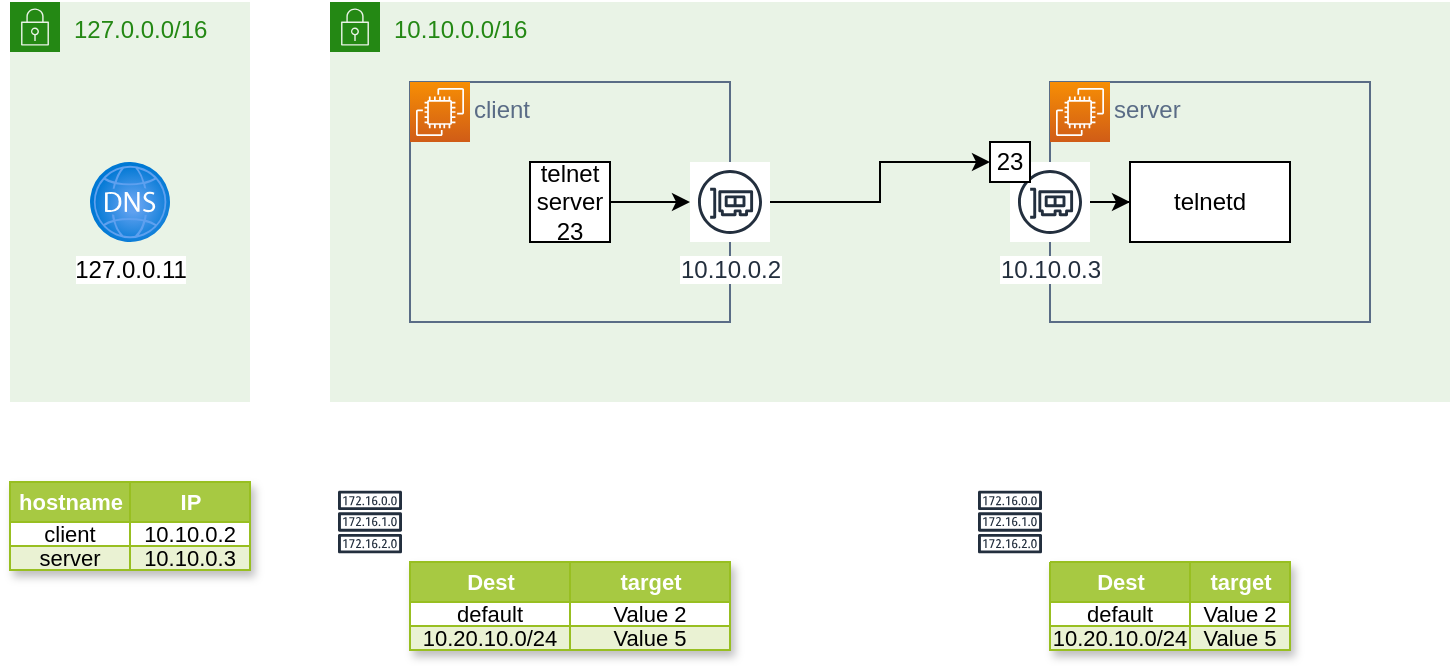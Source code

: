<mxfile version="21.6.1" type="device" pages="3">
  <diagram name="network1" id="2zGhZ9Ywxfhm8EVLocnH">
    <mxGraphModel dx="1393" dy="1409" grid="1" gridSize="10" guides="1" tooltips="1" connect="1" arrows="1" fold="1" page="1" pageScale="1" pageWidth="827" pageHeight="1169" math="0" shadow="0">
      <root>
        <mxCell id="0" />
        <mxCell id="1" parent="0" />
        <mxCell id="B8zo71nitZrql9-a_a1R-3" value="network" parent="0" />
        <mxCell id="YsjQAJcR4oQ3blk0oQxA-187" value="10.10.0.0/16" style="points=[[0,0],[0.25,0],[0.5,0],[0.75,0],[1,0],[1,0.25],[1,0.5],[1,0.75],[1,1],[0.75,1],[0.5,1],[0.25,1],[0,1],[0,0.75],[0,0.5],[0,0.25]];outlineConnect=0;gradientColor=none;html=1;whiteSpace=wrap;fontSize=12;fontStyle=0;container=0;pointerEvents=0;collapsible=0;recursiveResize=0;shape=mxgraph.aws4.group;grIcon=mxgraph.aws4.group_security_group;grStroke=0;strokeColor=#248814;fillColor=#E9F3E6;verticalAlign=top;align=left;spacingLeft=30;fontColor=#248814;dashed=0;connectable=0;allowArrows=0;" vertex="1" parent="B8zo71nitZrql9-a_a1R-3">
          <mxGeometry x="200" y="80" width="560" height="200" as="geometry" />
        </mxCell>
        <mxCell id="YsjQAJcR4oQ3blk0oQxA-222" value="127.0.0.0/16" style="points=[[0,0],[0.25,0],[0.5,0],[0.75,0],[1,0],[1,0.25],[1,0.5],[1,0.75],[1,1],[0.75,1],[0.5,1],[0.25,1],[0,1],[0,0.75],[0,0.5],[0,0.25]];outlineConnect=0;gradientColor=none;html=1;whiteSpace=wrap;fontSize=12;fontStyle=0;container=0;pointerEvents=0;collapsible=0;recursiveResize=0;shape=mxgraph.aws4.group;grIcon=mxgraph.aws4.group_security_group;grStroke=0;strokeColor=#248814;fillColor=#E9F3E6;verticalAlign=top;align=left;spacingLeft=30;fontColor=#248814;dashed=0;connectable=0;allowArrows=0;" vertex="1" parent="B8zo71nitZrql9-a_a1R-3">
          <mxGeometry x="40" y="80" width="120" height="200" as="geometry" />
        </mxCell>
        <mxCell id="B8zo71nitZrql9-a_a1R-4" value="instances" parent="0" />
        <mxCell id="YsjQAJcR4oQ3blk0oQxA-223" value="" style="sketch=0;outlineConnect=0;fontColor=#232F3E;gradientColor=none;strokeColor=#232F3E;fillColor=#ffffff;dashed=0;verticalLabelPosition=bottom;verticalAlign=top;align=center;html=1;fontSize=12;fontStyle=0;aspect=fixed;shape=mxgraph.aws4.resourceIcon;resIcon=mxgraph.aws4.route_table;" vertex="1" parent="B8zo71nitZrql9-a_a1R-4">
          <mxGeometry x="200" y="320" width="40" height="40" as="geometry" />
        </mxCell>
        <mxCell id="YsjQAJcR4oQ3blk0oQxA-224" value="Assets" style="childLayout=tableLayout;recursiveResize=0;strokeColor=#98bf21;fillColor=#A7C942;shadow=1;fontSize=11;" vertex="1" parent="B8zo71nitZrql9-a_a1R-4">
          <mxGeometry x="240" y="360" width="160" height="44" as="geometry" />
        </mxCell>
        <mxCell id="YsjQAJcR4oQ3blk0oQxA-225" style="shape=tableRow;horizontal=0;startSize=0;swimlaneHead=0;swimlaneBody=0;top=0;left=0;bottom=0;right=0;dropTarget=0;collapsible=0;recursiveResize=0;expand=0;fontStyle=0;strokeColor=inherit;fillColor=#ffffff;fontSize=11;" vertex="1" parent="YsjQAJcR4oQ3blk0oQxA-224">
          <mxGeometry width="160" height="20" as="geometry" />
        </mxCell>
        <mxCell id="YsjQAJcR4oQ3blk0oQxA-226" value="Dest" style="connectable=0;recursiveResize=0;strokeColor=inherit;fillColor=#A7C942;align=center;fontStyle=1;fontColor=#FFFFFF;html=1;fontSize=11;" vertex="1" parent="YsjQAJcR4oQ3blk0oQxA-225">
          <mxGeometry width="80" height="20" as="geometry">
            <mxRectangle width="80" height="20" as="alternateBounds" />
          </mxGeometry>
        </mxCell>
        <mxCell id="YsjQAJcR4oQ3blk0oQxA-227" value="target" style="connectable=0;recursiveResize=0;strokeColor=inherit;fillColor=#A7C942;align=center;fontStyle=1;fontColor=#FFFFFF;html=1;fontSize=11;" vertex="1" parent="YsjQAJcR4oQ3blk0oQxA-225">
          <mxGeometry x="80" width="80" height="20" as="geometry">
            <mxRectangle width="80" height="20" as="alternateBounds" />
          </mxGeometry>
        </mxCell>
        <mxCell id="YsjQAJcR4oQ3blk0oQxA-229" value="" style="shape=tableRow;horizontal=0;startSize=0;swimlaneHead=0;swimlaneBody=0;top=0;left=0;bottom=0;right=0;dropTarget=0;collapsible=0;recursiveResize=0;expand=0;fontStyle=0;strokeColor=inherit;fillColor=#ffffff;fontSize=11;" vertex="1" parent="YsjQAJcR4oQ3blk0oQxA-224">
          <mxGeometry y="20" width="160" height="12" as="geometry" />
        </mxCell>
        <mxCell id="YsjQAJcR4oQ3blk0oQxA-230" value="default" style="connectable=0;recursiveResize=0;strokeColor=inherit;fillColor=inherit;align=center;whiteSpace=wrap;html=1;fontSize=11;" vertex="1" parent="YsjQAJcR4oQ3blk0oQxA-229">
          <mxGeometry width="80" height="12" as="geometry">
            <mxRectangle width="80" height="12" as="alternateBounds" />
          </mxGeometry>
        </mxCell>
        <mxCell id="YsjQAJcR4oQ3blk0oQxA-231" value="Value 2" style="connectable=0;recursiveResize=0;strokeColor=inherit;fillColor=inherit;align=center;whiteSpace=wrap;html=1;fontSize=11;" vertex="1" parent="YsjQAJcR4oQ3blk0oQxA-229">
          <mxGeometry x="80" width="80" height="12" as="geometry">
            <mxRectangle width="80" height="12" as="alternateBounds" />
          </mxGeometry>
        </mxCell>
        <mxCell id="YsjQAJcR4oQ3blk0oQxA-233" value="" style="shape=tableRow;horizontal=0;startSize=0;swimlaneHead=0;swimlaneBody=0;top=0;left=0;bottom=0;right=0;dropTarget=0;collapsible=0;recursiveResize=0;expand=0;fontStyle=1;strokeColor=inherit;fillColor=#EAF2D3;fontSize=11;" vertex="1" parent="YsjQAJcR4oQ3blk0oQxA-224">
          <mxGeometry y="32" width="160" height="12" as="geometry" />
        </mxCell>
        <mxCell id="YsjQAJcR4oQ3blk0oQxA-234" value="10.20.10.0/24" style="connectable=0;recursiveResize=0;strokeColor=inherit;fillColor=inherit;whiteSpace=wrap;html=1;fontSize=11;" vertex="1" parent="YsjQAJcR4oQ3blk0oQxA-233">
          <mxGeometry width="80" height="12" as="geometry">
            <mxRectangle width="80" height="12" as="alternateBounds" />
          </mxGeometry>
        </mxCell>
        <mxCell id="YsjQAJcR4oQ3blk0oQxA-235" value="Value 5" style="connectable=0;recursiveResize=0;strokeColor=inherit;fillColor=inherit;whiteSpace=wrap;html=1;fontSize=11;" vertex="1" parent="YsjQAJcR4oQ3blk0oQxA-233">
          <mxGeometry x="80" width="80" height="12" as="geometry">
            <mxRectangle width="80" height="12" as="alternateBounds" />
          </mxGeometry>
        </mxCell>
        <mxCell id="YsjQAJcR4oQ3blk0oQxA-245" value="client" style="points=[[0,0],[0.25,0],[0.5,0],[0.75,0],[1,0],[1,0.25],[1,0.5],[1,0.75],[1,1],[0.75,1],[0.5,1],[0.25,1],[0,1],[0,0.75],[0,0.5],[0,0.25]];outlineConnect=0;gradientColor=none;html=1;whiteSpace=wrap;fontSize=12;fontStyle=0;container=0;pointerEvents=0;collapsible=0;recursiveResize=0;shape=mxgraph.aws4.group;grIcon=mxgraph.aws4.group_on_premise;strokeColor=#5A6C86;fillColor=none;verticalAlign=top;align=left;spacingLeft=30;fontColor=#5A6C86;dashed=0;connectable=0;allowArrows=0;dropTarget=0;" vertex="1" parent="B8zo71nitZrql9-a_a1R-4">
          <mxGeometry x="240" y="120" width="160" height="120" as="geometry" />
        </mxCell>
        <mxCell id="YsjQAJcR4oQ3blk0oQxA-246" value="" style="sketch=0;points=[[0,0,0],[0.25,0,0],[0.5,0,0],[0.75,0,0],[1,0,0],[0,1,0],[0.25,1,0],[0.5,1,0],[0.75,1,0],[1,1,0],[0,0.25,0],[0,0.5,0],[0,0.75,0],[1,0.25,0],[1,0.5,0],[1,0.75,0]];outlineConnect=0;fontColor=#232F3E;gradientColor=#F78E04;gradientDirection=north;fillColor=#D05C17;strokeColor=#ffffff;dashed=0;verticalLabelPosition=bottom;verticalAlign=top;align=center;html=1;fontSize=12;fontStyle=0;aspect=fixed;shape=mxgraph.aws4.resourceIcon;resIcon=mxgraph.aws4.ec2;" vertex="1" parent="YsjQAJcR4oQ3blk0oQxA-245">
          <mxGeometry width="30" height="30" as="geometry" />
        </mxCell>
        <mxCell id="YsjQAJcR4oQ3blk0oQxA-247" value="server" style="points=[[0,0],[0.25,0],[0.5,0],[0.75,0],[1,0],[1,0.25],[1,0.5],[1,0.75],[1,1],[0.75,1],[0.5,1],[0.25,1],[0,1],[0,0.75],[0,0.5],[0,0.25]];outlineConnect=0;gradientColor=none;html=1;whiteSpace=wrap;fontSize=12;fontStyle=0;container=0;pointerEvents=0;collapsible=0;recursiveResize=0;shape=mxgraph.aws4.group;grIcon=mxgraph.aws4.group_on_premise;strokeColor=#5A6C86;fillColor=none;verticalAlign=top;align=left;spacingLeft=30;fontColor=#5A6C86;dashed=0;connectable=0;allowArrows=0;dropTarget=0;" vertex="1" parent="B8zo71nitZrql9-a_a1R-4">
          <mxGeometry x="560" y="120" width="160" height="120" as="geometry" />
        </mxCell>
        <mxCell id="YsjQAJcR4oQ3blk0oQxA-248" value="" style="sketch=0;points=[[0,0,0],[0.25,0,0],[0.5,0,0],[0.75,0,0],[1,0,0],[0,1,0],[0.25,1,0],[0.5,1,0],[0.75,1,0],[1,1,0],[0,0.25,0],[0,0.5,0],[0,0.75,0],[1,0.25,0],[1,0.5,0],[1,0.75,0]];outlineConnect=0;fontColor=#232F3E;gradientColor=#F78E04;gradientDirection=north;fillColor=#D05C17;strokeColor=#ffffff;dashed=0;verticalLabelPosition=bottom;verticalAlign=top;align=center;html=1;fontSize=12;fontStyle=0;aspect=fixed;shape=mxgraph.aws4.resourceIcon;resIcon=mxgraph.aws4.ec2;" vertex="1" parent="YsjQAJcR4oQ3blk0oQxA-247">
          <mxGeometry width="30" height="30" as="geometry" />
        </mxCell>
        <mxCell id="YsjQAJcR4oQ3blk0oQxA-249" style="edgeStyle=orthogonalEdgeStyle;rounded=0;orthogonalLoop=1;jettySize=auto;html=1;entryX=0;entryY=0.5;entryDx=0;entryDy=0;" edge="1" parent="B8zo71nitZrql9-a_a1R-4" source="YsjQAJcR4oQ3blk0oQxA-255" target="YsjQAJcR4oQ3blk0oQxA-250">
          <mxGeometry relative="1" as="geometry">
            <mxPoint x="530" y="40" as="sourcePoint" />
          </mxGeometry>
        </mxCell>
        <mxCell id="YsjQAJcR4oQ3blk0oQxA-250" value="telnetd" style="rounded=0;whiteSpace=wrap;html=1;" vertex="1" parent="B8zo71nitZrql9-a_a1R-4">
          <mxGeometry x="600" y="160" width="80" height="40" as="geometry" />
        </mxCell>
        <mxCell id="YsjQAJcR4oQ3blk0oQxA-251" style="edgeStyle=orthogonalEdgeStyle;rounded=0;html=1;entryX=0;entryY=0.5;entryDx=0;entryDy=0;" edge="1" parent="B8zo71nitZrql9-a_a1R-4" source="YsjQAJcR4oQ3blk0oQxA-252" target="YsjQAJcR4oQ3blk0oQxA-256">
          <mxGeometry relative="1" as="geometry" />
        </mxCell>
        <mxCell id="YsjQAJcR4oQ3blk0oQxA-252" value="10.10.0.2" style="sketch=0;outlineConnect=0;fontColor=#232F3E;gradientColor=none;strokeColor=#232F3E;fillColor=#ffffff;dashed=0;verticalLabelPosition=bottom;verticalAlign=top;align=center;html=1;fontSize=12;fontStyle=0;aspect=fixed;shape=mxgraph.aws4.resourceIcon;resIcon=mxgraph.aws4.elastic_network_interface;labelBackgroundColor=default;" vertex="1" parent="B8zo71nitZrql9-a_a1R-4">
          <mxGeometry x="380" y="160" width="40" height="40" as="geometry" />
        </mxCell>
        <mxCell id="YsjQAJcR4oQ3blk0oQxA-253" style="edgeStyle=orthogonalEdgeStyle;rounded=0;html=1;exitX=1;exitY=0.5;exitDx=0;exitDy=0;" edge="1" parent="B8zo71nitZrql9-a_a1R-4" source="YsjQAJcR4oQ3blk0oQxA-254" target="YsjQAJcR4oQ3blk0oQxA-252">
          <mxGeometry relative="1" as="geometry" />
        </mxCell>
        <mxCell id="YsjQAJcR4oQ3blk0oQxA-254" value="telnet&lt;br&gt;server&lt;br&gt;23" style="rounded=0;whiteSpace=wrap;html=1;" vertex="1" parent="B8zo71nitZrql9-a_a1R-4">
          <mxGeometry x="300" y="160" width="40" height="40" as="geometry" />
        </mxCell>
        <mxCell id="YsjQAJcR4oQ3blk0oQxA-255" value="10.10.0.3" style="sketch=0;outlineConnect=0;fontColor=#232F3E;gradientColor=none;strokeColor=#232F3E;fillColor=#ffffff;dashed=0;verticalLabelPosition=bottom;verticalAlign=top;align=center;html=1;fontSize=12;fontStyle=0;aspect=fixed;shape=mxgraph.aws4.resourceIcon;resIcon=mxgraph.aws4.elastic_network_interface;labelBackgroundColor=default;" vertex="1" parent="B8zo71nitZrql9-a_a1R-4">
          <mxGeometry x="540" y="160" width="40" height="40" as="geometry" />
        </mxCell>
        <mxCell id="YsjQAJcR4oQ3blk0oQxA-256" value="23" style="rounded=0;whiteSpace=wrap;html=1;" vertex="1" parent="B8zo71nitZrql9-a_a1R-4">
          <mxGeometry x="530" y="150" width="20" height="20" as="geometry" />
        </mxCell>
        <mxCell id="YsjQAJcR4oQ3blk0oQxA-257" value="Assets" style="childLayout=tableLayout;recursiveResize=0;strokeColor=#98bf21;fillColor=#A7C942;shadow=1;fontSize=11;" vertex="1" parent="B8zo71nitZrql9-a_a1R-4">
          <mxGeometry x="560" y="360" width="120" height="44" as="geometry" />
        </mxCell>
        <mxCell id="YsjQAJcR4oQ3blk0oQxA-258" style="shape=tableRow;horizontal=0;startSize=0;swimlaneHead=0;swimlaneBody=0;top=0;left=0;bottom=0;right=0;dropTarget=0;collapsible=0;recursiveResize=0;expand=0;fontStyle=0;strokeColor=inherit;fillColor=#ffffff;fontSize=11;" vertex="1" parent="YsjQAJcR4oQ3blk0oQxA-257">
          <mxGeometry width="120" height="20" as="geometry" />
        </mxCell>
        <mxCell id="YsjQAJcR4oQ3blk0oQxA-259" value="Dest" style="connectable=0;recursiveResize=0;strokeColor=inherit;fillColor=#A7C942;align=center;fontStyle=1;fontColor=#FFFFFF;html=1;fontSize=11;" vertex="1" parent="YsjQAJcR4oQ3blk0oQxA-258">
          <mxGeometry width="70" height="20" as="geometry">
            <mxRectangle width="70" height="20" as="alternateBounds" />
          </mxGeometry>
        </mxCell>
        <mxCell id="YsjQAJcR4oQ3blk0oQxA-260" value="target" style="connectable=0;recursiveResize=0;strokeColor=inherit;fillColor=#A7C942;align=center;fontStyle=1;fontColor=#FFFFFF;html=1;fontSize=11;" vertex="1" parent="YsjQAJcR4oQ3blk0oQxA-258">
          <mxGeometry x="70" width="50" height="20" as="geometry">
            <mxRectangle width="50" height="20" as="alternateBounds" />
          </mxGeometry>
        </mxCell>
        <mxCell id="YsjQAJcR4oQ3blk0oQxA-262" value="" style="shape=tableRow;horizontal=0;startSize=0;swimlaneHead=0;swimlaneBody=0;top=0;left=0;bottom=0;right=0;dropTarget=0;collapsible=0;recursiveResize=0;expand=0;fontStyle=0;strokeColor=inherit;fillColor=#ffffff;fontSize=11;" vertex="1" parent="YsjQAJcR4oQ3blk0oQxA-257">
          <mxGeometry y="20" width="120" height="12" as="geometry" />
        </mxCell>
        <mxCell id="YsjQAJcR4oQ3blk0oQxA-263" value="default" style="connectable=0;recursiveResize=0;strokeColor=inherit;fillColor=inherit;align=center;whiteSpace=wrap;html=1;fontSize=11;" vertex="1" parent="YsjQAJcR4oQ3blk0oQxA-262">
          <mxGeometry width="70" height="12" as="geometry">
            <mxRectangle width="70" height="12" as="alternateBounds" />
          </mxGeometry>
        </mxCell>
        <mxCell id="YsjQAJcR4oQ3blk0oQxA-264" value="Value 2" style="connectable=0;recursiveResize=0;strokeColor=inherit;fillColor=inherit;align=center;whiteSpace=wrap;html=1;fontSize=11;" vertex="1" parent="YsjQAJcR4oQ3blk0oQxA-262">
          <mxGeometry x="70" width="50" height="12" as="geometry">
            <mxRectangle width="50" height="12" as="alternateBounds" />
          </mxGeometry>
        </mxCell>
        <mxCell id="YsjQAJcR4oQ3blk0oQxA-266" value="" style="shape=tableRow;horizontal=0;startSize=0;swimlaneHead=0;swimlaneBody=0;top=0;left=0;bottom=0;right=0;dropTarget=0;collapsible=0;recursiveResize=0;expand=0;fontStyle=1;strokeColor=inherit;fillColor=#EAF2D3;fontSize=11;" vertex="1" parent="YsjQAJcR4oQ3blk0oQxA-257">
          <mxGeometry y="32" width="120" height="12" as="geometry" />
        </mxCell>
        <mxCell id="YsjQAJcR4oQ3blk0oQxA-267" value="10.20.10.0/24" style="connectable=0;recursiveResize=0;strokeColor=inherit;fillColor=inherit;whiteSpace=wrap;html=1;fontSize=11;" vertex="1" parent="YsjQAJcR4oQ3blk0oQxA-266">
          <mxGeometry width="70" height="12" as="geometry">
            <mxRectangle width="70" height="12" as="alternateBounds" />
          </mxGeometry>
        </mxCell>
        <mxCell id="YsjQAJcR4oQ3blk0oQxA-268" value="Value 5" style="connectable=0;recursiveResize=0;strokeColor=inherit;fillColor=inherit;whiteSpace=wrap;html=1;fontSize=11;" vertex="1" parent="YsjQAJcR4oQ3blk0oQxA-266">
          <mxGeometry x="70" width="50" height="12" as="geometry">
            <mxRectangle width="50" height="12" as="alternateBounds" />
          </mxGeometry>
        </mxCell>
        <mxCell id="YsjQAJcR4oQ3blk0oQxA-278" value="" style="sketch=0;outlineConnect=0;fontColor=#232F3E;gradientColor=none;strokeColor=#232F3E;fillColor=#ffffff;dashed=0;verticalLabelPosition=bottom;verticalAlign=top;align=center;html=1;fontSize=12;fontStyle=0;aspect=fixed;shape=mxgraph.aws4.resourceIcon;resIcon=mxgraph.aws4.route_table;" vertex="1" parent="B8zo71nitZrql9-a_a1R-4">
          <mxGeometry x="520" y="320" width="40" height="40" as="geometry" />
        </mxCell>
        <mxCell id="YsjQAJcR4oQ3blk0oQxA-280" value="127.0.0.11" style="image;aspect=fixed;html=1;points=[];align=center;fontSize=12;image=img/lib/azure2/networking/DNS_Zones.svg;" vertex="1" parent="B8zo71nitZrql9-a_a1R-4">
          <mxGeometry x="80" y="160" width="40" height="40" as="geometry" />
        </mxCell>
        <mxCell id="YsjQAJcR4oQ3blk0oQxA-281" value="Assets" style="childLayout=tableLayout;recursiveResize=0;strokeColor=#98bf21;fillColor=#A7C942;shadow=1;fontSize=11;" vertex="1" parent="B8zo71nitZrql9-a_a1R-4">
          <mxGeometry x="40" y="320" width="120" height="44" as="geometry" />
        </mxCell>
        <mxCell id="YsjQAJcR4oQ3blk0oQxA-282" style="shape=tableRow;horizontal=0;startSize=0;swimlaneHead=0;swimlaneBody=0;top=0;left=0;bottom=0;right=0;dropTarget=0;collapsible=0;recursiveResize=0;expand=0;fontStyle=0;strokeColor=inherit;fillColor=#ffffff;fontSize=11;" vertex="1" parent="YsjQAJcR4oQ3blk0oQxA-281">
          <mxGeometry width="120" height="20" as="geometry" />
        </mxCell>
        <mxCell id="YsjQAJcR4oQ3blk0oQxA-283" value="hostname" style="connectable=0;recursiveResize=0;strokeColor=inherit;fillColor=#A7C942;align=center;fontStyle=1;fontColor=#FFFFFF;html=1;fontSize=11;" vertex="1" parent="YsjQAJcR4oQ3blk0oQxA-282">
          <mxGeometry width="60" height="20" as="geometry">
            <mxRectangle width="60" height="20" as="alternateBounds" />
          </mxGeometry>
        </mxCell>
        <mxCell id="YsjQAJcR4oQ3blk0oQxA-284" value="IP" style="connectable=0;recursiveResize=0;strokeColor=inherit;fillColor=#A7C942;align=center;fontStyle=1;fontColor=#FFFFFF;html=1;fontSize=11;" vertex="1" parent="YsjQAJcR4oQ3blk0oQxA-282">
          <mxGeometry x="60" width="60" height="20" as="geometry">
            <mxRectangle width="60" height="20" as="alternateBounds" />
          </mxGeometry>
        </mxCell>
        <mxCell id="YsjQAJcR4oQ3blk0oQxA-286" value="" style="shape=tableRow;horizontal=0;startSize=0;swimlaneHead=0;swimlaneBody=0;top=0;left=0;bottom=0;right=0;dropTarget=0;collapsible=0;recursiveResize=0;expand=0;fontStyle=0;strokeColor=inherit;fillColor=#ffffff;fontSize=11;" vertex="1" parent="YsjQAJcR4oQ3blk0oQxA-281">
          <mxGeometry y="20" width="120" height="12" as="geometry" />
        </mxCell>
        <mxCell id="YsjQAJcR4oQ3blk0oQxA-287" value="client" style="connectable=0;recursiveResize=0;strokeColor=inherit;fillColor=inherit;align=center;whiteSpace=wrap;html=1;fontSize=11;" vertex="1" parent="YsjQAJcR4oQ3blk0oQxA-286">
          <mxGeometry width="60" height="12" as="geometry">
            <mxRectangle width="60" height="12" as="alternateBounds" />
          </mxGeometry>
        </mxCell>
        <mxCell id="YsjQAJcR4oQ3blk0oQxA-288" value="10.10.0.2" style="connectable=0;recursiveResize=0;strokeColor=inherit;fillColor=inherit;align=center;whiteSpace=wrap;html=1;fontSize=11;" vertex="1" parent="YsjQAJcR4oQ3blk0oQxA-286">
          <mxGeometry x="60" width="60" height="12" as="geometry">
            <mxRectangle width="60" height="12" as="alternateBounds" />
          </mxGeometry>
        </mxCell>
        <mxCell id="YsjQAJcR4oQ3blk0oQxA-290" value="" style="shape=tableRow;horizontal=0;startSize=0;swimlaneHead=0;swimlaneBody=0;top=0;left=0;bottom=0;right=0;dropTarget=0;collapsible=0;recursiveResize=0;expand=0;fontStyle=1;strokeColor=inherit;fillColor=#EAF2D3;fontSize=11;" vertex="1" parent="YsjQAJcR4oQ3blk0oQxA-281">
          <mxGeometry y="32" width="120" height="12" as="geometry" />
        </mxCell>
        <mxCell id="YsjQAJcR4oQ3blk0oQxA-291" value="server" style="connectable=0;recursiveResize=0;strokeColor=inherit;fillColor=inherit;whiteSpace=wrap;html=1;fontSize=11;" vertex="1" parent="YsjQAJcR4oQ3blk0oQxA-290">
          <mxGeometry width="60" height="12" as="geometry">
            <mxRectangle width="60" height="12" as="alternateBounds" />
          </mxGeometry>
        </mxCell>
        <mxCell id="YsjQAJcR4oQ3blk0oQxA-292" value="10.10.0.3" style="connectable=0;recursiveResize=0;strokeColor=inherit;fillColor=inherit;whiteSpace=wrap;html=1;fontSize=11;" vertex="1" parent="YsjQAJcR4oQ3blk0oQxA-290">
          <mxGeometry x="60" width="60" height="12" as="geometry">
            <mxRectangle width="60" height="12" as="alternateBounds" />
          </mxGeometry>
        </mxCell>
      </root>
    </mxGraphModel>
  </diagram>
  <diagram id="vu0M7vedNqUnc2y74Qfj" name="network2">
    <mxGraphModel dx="1672" dy="1691" grid="1" gridSize="10" guides="1" tooltips="1" connect="1" arrows="1" fold="1" page="1" pageScale="1" pageWidth="827" pageHeight="1169" math="0" shadow="0">
      <root>
        <mxCell id="0" />
        <mxCell id="1" parent="0" />
        <mxCell id="2iDdlCvTmm2d55PLckYm-1" value="10.20.20.0/24" style="points=[[0,0],[0.25,0],[0.5,0],[0.75,0],[1,0],[1,0.25],[1,0.5],[1,0.75],[1,1],[0.75,1],[0.5,1],[0.25,1],[0,1],[0,0.75],[0,0.5],[0,0.25]];outlineConnect=0;gradientColor=none;html=1;whiteSpace=wrap;fontSize=12;fontStyle=0;container=0;pointerEvents=0;collapsible=0;recursiveResize=0;shape=mxgraph.aws4.group;grIcon=mxgraph.aws4.group_security_group;grStroke=0;strokeColor=#248814;fillColor=#E9F3E6;verticalAlign=top;align=left;spacingLeft=30;fontColor=#248814;dashed=0;connectable=0;allowArrows=0;" vertex="1" parent="1">
          <mxGeometry x="520" y="80" width="240" height="200" as="geometry" />
        </mxCell>
        <mxCell id="szbCuVLmdt5WdHppKYT6-1" value="10.20.10.0/24" style="points=[[0,0],[0.25,0],[0.5,0],[0.75,0],[1,0],[1,0.25],[1,0.5],[1,0.75],[1,1],[0.75,1],[0.5,1],[0.25,1],[0,1],[0,0.75],[0,0.5],[0,0.25]];outlineConnect=0;gradientColor=none;html=1;whiteSpace=wrap;fontSize=12;fontStyle=0;container=0;pointerEvents=0;collapsible=0;recursiveResize=0;shape=mxgraph.aws4.group;grIcon=mxgraph.aws4.group_security_group;grStroke=0;strokeColor=#248814;fillColor=#E9F3E6;verticalAlign=top;align=left;spacingLeft=30;fontColor=#248814;dashed=0;connectable=0;allowArrows=0;" vertex="1" parent="1">
          <mxGeometry x="200" y="80" width="240" height="200" as="geometry" />
        </mxCell>
        <mxCell id="szbCuVLmdt5WdHppKYT6-2" value="10.20.10.0/24" style="points=[[0,0],[0.25,0],[0.5,0],[0.75,0],[1,0],[1,0.25],[1,0.5],[1,0.75],[1,1],[0.75,1],[0.5,1],[0.25,1],[0,1],[0,0.75],[0,0.5],[0,0.25]];outlineConnect=0;gradientColor=none;html=1;whiteSpace=wrap;fontSize=12;fontStyle=0;container=0;pointerEvents=0;collapsible=0;recursiveResize=0;shape=mxgraph.aws4.group;grIcon=mxgraph.aws4.group_security_group;grStroke=0;strokeColor=#248814;fillColor=#E9F3E6;verticalAlign=top;align=left;spacingLeft=30;fontColor=#248814;dashed=0;connectable=0;allowArrows=0;" vertex="1" parent="1">
          <mxGeometry x="200" y="80" width="240" height="200" as="geometry" />
        </mxCell>
        <mxCell id="szbCuVLmdt5WdHppKYT6-5" value="client" style="points=[[0,0],[0.25,0],[0.5,0],[0.75,0],[1,0],[1,0.25],[1,0.5],[1,0.75],[1,1],[0.75,1],[0.5,1],[0.25,1],[0,1],[0,0.75],[0,0.5],[0,0.25]];outlineConnect=0;gradientColor=none;html=1;whiteSpace=wrap;fontSize=12;fontStyle=0;container=0;pointerEvents=0;collapsible=0;recursiveResize=0;shape=mxgraph.aws4.group;grIcon=mxgraph.aws4.group_on_premise;strokeColor=#5A6C86;fillColor=none;verticalAlign=top;align=left;spacingLeft=30;fontColor=#5A6C86;dashed=0;connectable=0;allowArrows=0;dropTarget=0;" vertex="1" parent="1">
          <mxGeometry x="242.5" y="120" width="157.5" height="120" as="geometry" />
        </mxCell>
        <mxCell id="szbCuVLmdt5WdHppKYT6-6" value="" style="sketch=0;points=[[0,0,0],[0.25,0,0],[0.5,0,0],[0.75,0,0],[1,0,0],[0,1,0],[0.25,1,0],[0.5,1,0],[0.75,1,0],[1,1,0],[0,0.25,0],[0,0.5,0],[0,0.75,0],[1,0.25,0],[1,0.5,0],[1,0.75,0]];outlineConnect=0;fontColor=#232F3E;gradientColor=#F78E04;gradientDirection=north;fillColor=#D05C17;strokeColor=#ffffff;dashed=0;verticalLabelPosition=bottom;verticalAlign=top;align=center;html=1;fontSize=12;fontStyle=0;aspect=fixed;shape=mxgraph.aws4.resourceIcon;resIcon=mxgraph.aws4.ec2;" vertex="1" parent="szbCuVLmdt5WdHppKYT6-5">
          <mxGeometry width="30" height="30" as="geometry" />
        </mxCell>
        <mxCell id="szbCuVLmdt5WdHppKYT6-7" style="edgeStyle=orthogonalEdgeStyle;rounded=0;orthogonalLoop=1;jettySize=auto;html=1;entryX=0;entryY=0.5;entryDx=0;entryDy=0;dashed=1;dashPattern=1 4;" edge="1" parent="1" source="szbCuVLmdt5WdHppKYT6-25" target="szbCuVLmdt5WdHppKYT6-27">
          <mxGeometry relative="1" as="geometry">
            <mxPoint x="432.5" y="180" as="sourcePoint" />
            <mxPoint x="490" y="180" as="targetPoint" />
          </mxGeometry>
        </mxCell>
        <mxCell id="szbCuVLmdt5WdHppKYT6-8" value="server" style="points=[[0,0],[0.25,0],[0.5,0],[0.75,0],[1,0],[1,0.25],[1,0.5],[1,0.75],[1,1],[0.75,1],[0.5,1],[0.25,1],[0,1],[0,0.75],[0,0.5],[0,0.25]];outlineConnect=0;gradientColor=none;html=1;whiteSpace=wrap;fontSize=12;fontStyle=0;container=0;pointerEvents=0;collapsible=0;recursiveResize=0;shape=mxgraph.aws4.group;grIcon=mxgraph.aws4.group_on_premise;strokeColor=#5A6C86;fillColor=none;verticalAlign=top;align=left;spacingLeft=30;fontColor=#5A6C86;dashed=0;connectable=0;allowArrows=0;dropTarget=0;" vertex="1" parent="1">
          <mxGeometry x="560" y="120" width="160" height="120" as="geometry" />
        </mxCell>
        <mxCell id="szbCuVLmdt5WdHppKYT6-9" value="" style="sketch=0;points=[[0,0,0],[0.25,0,0],[0.5,0,0],[0.75,0,0],[1,0,0],[0,1,0],[0.25,1,0],[0.5,1,0],[0.75,1,0],[1,1,0],[0,0.25,0],[0,0.5,0],[0,0.75,0],[1,0.25,0],[1,0.5,0],[1,0.75,0]];outlineConnect=0;fontColor=#232F3E;gradientColor=#F78E04;gradientDirection=north;fillColor=#D05C17;strokeColor=#ffffff;dashed=0;verticalLabelPosition=bottom;verticalAlign=top;align=center;html=1;fontSize=12;fontStyle=0;aspect=fixed;shape=mxgraph.aws4.resourceIcon;resIcon=mxgraph.aws4.ec2;" vertex="1" parent="szbCuVLmdt5WdHppKYT6-8">
          <mxGeometry width="30" height="30" as="geometry" />
        </mxCell>
        <mxCell id="szbCuVLmdt5WdHppKYT6-10" style="edgeStyle=orthogonalEdgeStyle;rounded=0;orthogonalLoop=1;jettySize=auto;html=1;exitX=1;exitY=0.5;exitDx=0;exitDy=0;" edge="1" parent="1" source="szbCuVLmdt5WdHppKYT6-11" target="szbCuVLmdt5WdHppKYT6-25">
          <mxGeometry relative="1" as="geometry">
            <mxPoint x="362.5" y="180" as="targetPoint" />
          </mxGeometry>
        </mxCell>
        <mxCell id="szbCuVLmdt5WdHppKYT6-11" value="telnet&lt;br&gt;server&lt;br&gt;23" style="rounded=0;whiteSpace=wrap;html=1;" vertex="1" parent="1">
          <mxGeometry x="280" y="160" width="80" height="40" as="geometry" />
        </mxCell>
        <mxCell id="szbCuVLmdt5WdHppKYT6-12" value="telnetd" style="rounded=0;whiteSpace=wrap;html=1;" vertex="1" parent="1">
          <mxGeometry x="600" y="160" width="80" height="40" as="geometry" />
        </mxCell>
        <mxCell id="szbCuVLmdt5WdHppKYT6-13" style="edgeStyle=orthogonalEdgeStyle;rounded=0;orthogonalLoop=1;jettySize=auto;html=1;entryX=0;entryY=0.5;entryDx=0;entryDy=0;" edge="1" parent="1" source="szbCuVLmdt5WdHppKYT6-26" target="szbCuVLmdt5WdHppKYT6-12">
          <mxGeometry relative="1" as="geometry" />
        </mxCell>
        <mxCell id="szbCuVLmdt5WdHppKYT6-25" value="&lt;span style=&quot;color: rgb(0, 0, 0);&quot;&gt;10.20.10.2&lt;/span&gt;" style="sketch=0;outlineConnect=0;fontColor=#232F3E;gradientColor=none;strokeColor=#232F3E;fillColor=#ffffff;dashed=0;verticalLabelPosition=bottom;verticalAlign=top;align=center;html=1;fontSize=12;fontStyle=0;aspect=fixed;shape=mxgraph.aws4.resourceIcon;resIcon=mxgraph.aws4.elastic_network_interface;labelBackgroundColor=default;" vertex="1" parent="1">
          <mxGeometry x="380" y="160" width="40" height="40" as="geometry" />
        </mxCell>
        <mxCell id="szbCuVLmdt5WdHppKYT6-26" value="&lt;span style=&quot;color: rgb(90, 108, 134); text-align: left;&quot;&gt;10.20.20.2&lt;/span&gt;" style="sketch=0;outlineConnect=0;fontColor=#232F3E;gradientColor=none;strokeColor=#232F3E;fillColor=#ffffff;dashed=0;verticalLabelPosition=bottom;verticalAlign=top;align=center;html=1;fontSize=12;fontStyle=0;aspect=fixed;shape=mxgraph.aws4.resourceIcon;resIcon=mxgraph.aws4.elastic_network_interface;labelBackgroundColor=default;" vertex="1" parent="1">
          <mxGeometry x="540" y="160" width="40" height="40" as="geometry" />
        </mxCell>
        <mxCell id="szbCuVLmdt5WdHppKYT6-27" value="23" style="rounded=0;whiteSpace=wrap;html=1;" vertex="1" parent="1">
          <mxGeometry x="530" y="150" width="20" height="20" as="geometry" />
        </mxCell>
        <mxCell id="UheIf2Iw2xufogRIefb8-1" value="127.0.0.0/16" style="points=[[0,0],[0.25,0],[0.5,0],[0.75,0],[1,0],[1,0.25],[1,0.5],[1,0.75],[1,1],[0.75,1],[0.5,1],[0.25,1],[0,1],[0,0.75],[0,0.5],[0,0.25]];outlineConnect=0;gradientColor=none;html=1;whiteSpace=wrap;fontSize=12;fontStyle=0;container=0;pointerEvents=0;collapsible=0;recursiveResize=0;shape=mxgraph.aws4.group;grIcon=mxgraph.aws4.group_security_group;grStroke=0;strokeColor=#248814;fillColor=#E9F3E6;verticalAlign=top;align=left;spacingLeft=30;fontColor=#248814;dashed=0;connectable=0;allowArrows=0;" vertex="1" parent="1">
          <mxGeometry x="40" y="80" width="120" height="200" as="geometry" />
        </mxCell>
        <mxCell id="UheIf2Iw2xufogRIefb8-2" value="127.0.0.11" style="image;aspect=fixed;html=1;points=[];align=center;fontSize=12;image=img/lib/azure2/networking/DNS_Zones.svg;" vertex="1" parent="1">
          <mxGeometry x="80" y="160" width="40" height="40" as="geometry" />
        </mxCell>
        <mxCell id="UheIf2Iw2xufogRIefb8-3" value="Assets" style="childLayout=tableLayout;recursiveResize=0;strokeColor=#98bf21;fillColor=#A7C942;shadow=1;fontSize=11;" vertex="1" parent="1">
          <mxGeometry x="40" y="320" width="120" height="44" as="geometry" />
        </mxCell>
        <mxCell id="UheIf2Iw2xufogRIefb8-4" style="shape=tableRow;horizontal=0;startSize=0;swimlaneHead=0;swimlaneBody=0;top=0;left=0;bottom=0;right=0;dropTarget=0;collapsible=0;recursiveResize=0;expand=0;fontStyle=0;strokeColor=inherit;fillColor=#ffffff;fontSize=11;" vertex="1" parent="UheIf2Iw2xufogRIefb8-3">
          <mxGeometry width="120" height="20" as="geometry" />
        </mxCell>
        <mxCell id="UheIf2Iw2xufogRIefb8-5" value="hostname" style="connectable=0;recursiveResize=0;strokeColor=inherit;fillColor=#A7C942;align=center;fontStyle=1;fontColor=#FFFFFF;html=1;fontSize=11;" vertex="1" parent="UheIf2Iw2xufogRIefb8-4">
          <mxGeometry width="60" height="20" as="geometry">
            <mxRectangle width="60" height="20" as="alternateBounds" />
          </mxGeometry>
        </mxCell>
        <mxCell id="UheIf2Iw2xufogRIefb8-6" value="IP" style="connectable=0;recursiveResize=0;strokeColor=inherit;fillColor=#A7C942;align=center;fontStyle=1;fontColor=#FFFFFF;html=1;fontSize=11;" vertex="1" parent="UheIf2Iw2xufogRIefb8-4">
          <mxGeometry x="60" width="60" height="20" as="geometry">
            <mxRectangle width="60" height="20" as="alternateBounds" />
          </mxGeometry>
        </mxCell>
        <mxCell id="UheIf2Iw2xufogRIefb8-7" value="" style="shape=tableRow;horizontal=0;startSize=0;swimlaneHead=0;swimlaneBody=0;top=0;left=0;bottom=0;right=0;dropTarget=0;collapsible=0;recursiveResize=0;expand=0;fontStyle=0;strokeColor=inherit;fillColor=#ffffff;fontSize=11;" vertex="1" parent="UheIf2Iw2xufogRIefb8-3">
          <mxGeometry y="20" width="120" height="12" as="geometry" />
        </mxCell>
        <mxCell id="UheIf2Iw2xufogRIefb8-8" value="client" style="connectable=0;recursiveResize=0;strokeColor=inherit;fillColor=inherit;align=center;whiteSpace=wrap;html=1;fontSize=11;" vertex="1" parent="UheIf2Iw2xufogRIefb8-7">
          <mxGeometry width="60" height="12" as="geometry">
            <mxRectangle width="60" height="12" as="alternateBounds" />
          </mxGeometry>
        </mxCell>
        <mxCell id="UheIf2Iw2xufogRIefb8-9" value="10.10.0.2" style="connectable=0;recursiveResize=0;strokeColor=inherit;fillColor=inherit;align=center;whiteSpace=wrap;html=1;fontSize=11;" vertex="1" parent="UheIf2Iw2xufogRIefb8-7">
          <mxGeometry x="60" width="60" height="12" as="geometry">
            <mxRectangle width="60" height="12" as="alternateBounds" />
          </mxGeometry>
        </mxCell>
        <mxCell id="UheIf2Iw2xufogRIefb8-10" value="" style="shape=tableRow;horizontal=0;startSize=0;swimlaneHead=0;swimlaneBody=0;top=0;left=0;bottom=0;right=0;dropTarget=0;collapsible=0;recursiveResize=0;expand=0;fontStyle=1;strokeColor=inherit;fillColor=#EAF2D3;fontSize=11;" vertex="1" parent="UheIf2Iw2xufogRIefb8-3">
          <mxGeometry y="32" width="120" height="12" as="geometry" />
        </mxCell>
        <mxCell id="UheIf2Iw2xufogRIefb8-11" value="server" style="connectable=0;recursiveResize=0;strokeColor=inherit;fillColor=inherit;whiteSpace=wrap;html=1;fontSize=11;" vertex="1" parent="UheIf2Iw2xufogRIefb8-10">
          <mxGeometry width="60" height="12" as="geometry">
            <mxRectangle width="60" height="12" as="alternateBounds" />
          </mxGeometry>
        </mxCell>
        <mxCell id="UheIf2Iw2xufogRIefb8-12" value="10.10.0.3" style="connectable=0;recursiveResize=0;strokeColor=inherit;fillColor=inherit;whiteSpace=wrap;html=1;fontSize=11;" vertex="1" parent="UheIf2Iw2xufogRIefb8-10">
          <mxGeometry x="60" width="60" height="12" as="geometry">
            <mxRectangle width="60" height="12" as="alternateBounds" />
          </mxGeometry>
        </mxCell>
      </root>
    </mxGraphModel>
  </diagram>
  <diagram id="pQ6zQfQk5bWvA0aJzqS0" name="network3">
    <mxGraphModel dx="1672" dy="1691" grid="1" gridSize="10" guides="1" tooltips="1" connect="1" arrows="1" fold="1" page="1" pageScale="1" pageWidth="827" pageHeight="1169" math="0" shadow="0">
      <root>
        <mxCell id="0" />
        <mxCell id="1" parent="0" />
        <mxCell id="7TowzTKjjXXmF9vrac0l-1" value="10.20.10.0/24" style="points=[[0,0],[0.25,0],[0.5,0],[0.75,0],[1,0],[1,0.25],[1,0.5],[1,0.75],[1,1],[0.75,1],[0.5,1],[0.25,1],[0,1],[0,0.75],[0,0.5],[0,0.25]];outlineConnect=0;gradientColor=none;html=1;whiteSpace=wrap;fontSize=12;fontStyle=0;container=0;pointerEvents=0;collapsible=0;recursiveResize=0;shape=mxgraph.aws4.group;grIcon=mxgraph.aws4.group_security_group;grStroke=0;strokeColor=#248814;fillColor=#E9F3E6;verticalAlign=top;align=left;spacingLeft=30;fontColor=#248814;dashed=0;connectable=0;allowArrows=0;" vertex="1" parent="1">
          <mxGeometry x="200" y="80" width="120" height="200" as="geometry" />
        </mxCell>
        <mxCell id="7TowzTKjjXXmF9vrac0l-2" value="10.20.20.0/24" style="points=[[0,0],[0.25,0],[0.5,0],[0.75,0],[1,0],[1,0.25],[1,0.5],[1,0.75],[1,1],[0.75,1],[0.5,1],[0.25,1],[0,1],[0,0.75],[0,0.5],[0,0.25]];outlineConnect=0;gradientColor=none;html=1;whiteSpace=wrap;fontSize=12;fontStyle=0;container=0;pointerEvents=0;collapsible=0;recursiveResize=0;shape=mxgraph.aws4.group;grIcon=mxgraph.aws4.group_security_group;grStroke=0;strokeColor=#248814;fillColor=#E9F3E6;verticalAlign=top;align=left;spacingLeft=30;fontColor=#248814;dashed=0;connectable=0;allowArrows=0;" vertex="1" parent="1">
          <mxGeometry x="400" y="80" width="360" height="200" as="geometry" />
        </mxCell>
        <mxCell id="7TowzTKjjXXmF9vrac0l-3" value="client" style="points=[[0,0],[0.25,0],[0.5,0],[0.75,0],[1,0],[1,0.25],[1,0.5],[1,0.75],[1,1],[0.75,1],[0.5,1],[0.25,1],[0,1],[0,0.75],[0,0.5],[0,0.25]];outlineConnect=0;gradientColor=none;html=1;whiteSpace=wrap;fontSize=12;fontStyle=0;container=0;pointerEvents=0;collapsible=0;recursiveResize=0;shape=mxgraph.aws4.group;grIcon=mxgraph.aws4.group_on_premise;strokeColor=#5A6C86;fillColor=none;verticalAlign=top;align=left;spacingLeft=30;fontColor=#5A6C86;dashed=0;connectable=0;allowArrows=0;dropTarget=0;" vertex="1" parent="1">
          <mxGeometry x="280" y="120" width="160" height="120" as="geometry" />
        </mxCell>
        <mxCell id="7TowzTKjjXXmF9vrac0l-4" value="" style="sketch=0;points=[[0,0,0],[0.25,0,0],[0.5,0,0],[0.75,0,0],[1,0,0],[0,1,0],[0.25,1,0],[0.5,1,0],[0.75,1,0],[1,1,0],[0,0.25,0],[0,0.5,0],[0,0.75,0],[1,0.25,0],[1,0.5,0],[1,0.75,0]];outlineConnect=0;fontColor=#232F3E;gradientColor=#F78E04;gradientDirection=north;fillColor=#D05C17;strokeColor=#ffffff;dashed=0;verticalLabelPosition=bottom;verticalAlign=top;align=center;html=1;fontSize=12;fontStyle=0;aspect=fixed;shape=mxgraph.aws4.resourceIcon;resIcon=mxgraph.aws4.ec2;" vertex="1" parent="7TowzTKjjXXmF9vrac0l-3">
          <mxGeometry width="30" height="30" as="geometry" />
        </mxCell>
        <mxCell id="7TowzTKjjXXmF9vrac0l-5" style="edgeStyle=orthogonalEdgeStyle;rounded=0;orthogonalLoop=1;jettySize=auto;html=1;entryX=0;entryY=0.5;entryDx=0;entryDy=0;" edge="1" parent="1" source="7TowzTKjjXXmF9vrac0l-12" target="7TowzTKjjXXmF9vrac0l-15">
          <mxGeometry relative="1" as="geometry">
            <mxPoint x="475.0" y="180.0" as="sourcePoint" />
          </mxGeometry>
        </mxCell>
        <mxCell id="7TowzTKjjXXmF9vrac0l-6" value="server" style="points=[[0,0],[0.25,0],[0.5,0],[0.75,0],[1,0],[1,0.25],[1,0.5],[1,0.75],[1,1],[0.75,1],[0.5,1],[0.25,1],[0,1],[0,0.75],[0,0.5],[0,0.25]];outlineConnect=0;gradientColor=none;html=1;whiteSpace=wrap;fontSize=12;fontStyle=0;container=0;pointerEvents=0;collapsible=0;recursiveResize=0;shape=mxgraph.aws4.group;grIcon=mxgraph.aws4.group_on_premise;strokeColor=#5A6C86;fillColor=none;verticalAlign=top;align=left;spacingLeft=30;fontColor=#5A6C86;dashed=0;connectable=0;allowArrows=0;dropTarget=0;" vertex="1" parent="1">
          <mxGeometry x="560" y="120" width="160" height="120" as="geometry" />
        </mxCell>
        <mxCell id="7TowzTKjjXXmF9vrac0l-7" value="" style="sketch=0;points=[[0,0,0],[0.25,0,0],[0.5,0,0],[0.75,0,0],[1,0,0],[0,1,0],[0.25,1,0],[0.5,1,0],[0.75,1,0],[1,1,0],[0,0.25,0],[0,0.5,0],[0,0.75,0],[1,0.25,0],[1,0.5,0],[1,0.75,0]];outlineConnect=0;fontColor=#232F3E;gradientColor=#F78E04;gradientDirection=north;fillColor=#D05C17;strokeColor=#ffffff;dashed=0;verticalLabelPosition=bottom;verticalAlign=top;align=center;html=1;fontSize=12;fontStyle=0;aspect=fixed;shape=mxgraph.aws4.resourceIcon;resIcon=mxgraph.aws4.ec2;" vertex="1" parent="7TowzTKjjXXmF9vrac0l-6">
          <mxGeometry width="30" height="30" as="geometry" />
        </mxCell>
        <mxCell id="7TowzTKjjXXmF9vrac0l-8" style="edgeStyle=orthogonalEdgeStyle;rounded=0;orthogonalLoop=1;jettySize=auto;html=1;exitX=1;exitY=0.5;exitDx=0;exitDy=0;" edge="1" parent="1" source="7TowzTKjjXXmF9vrac0l-9" target="7TowzTKjjXXmF9vrac0l-12">
          <mxGeometry relative="1" as="geometry">
            <mxPoint x="390" y="280" as="targetPoint" />
          </mxGeometry>
        </mxCell>
        <mxCell id="7TowzTKjjXXmF9vrac0l-9" value="telnet&lt;br&gt;server&lt;br&gt;23" style="rounded=0;whiteSpace=wrap;html=1;" vertex="1" parent="1">
          <mxGeometry x="320" y="160" width="80" height="40" as="geometry" />
        </mxCell>
        <mxCell id="7TowzTKjjXXmF9vrac0l-10" value="telnetd" style="rounded=0;whiteSpace=wrap;html=1;" vertex="1" parent="1">
          <mxGeometry x="600" y="160" width="80" height="40" as="geometry" />
        </mxCell>
        <mxCell id="7TowzTKjjXXmF9vrac0l-11" style="html=1;entryX=0;entryY=0.5;entryDx=0;entryDy=0;edgeStyle=orthogonalEdgeStyle;rounded=0;" edge="1" parent="1" source="7TowzTKjjXXmF9vrac0l-14" target="7TowzTKjjXXmF9vrac0l-10">
          <mxGeometry relative="1" as="geometry">
            <mxPoint x="630.0" y="170.0" as="sourcePoint" />
          </mxGeometry>
        </mxCell>
        <mxCell id="7TowzTKjjXXmF9vrac0l-12" value="10.20.20.3" style="sketch=0;outlineConnect=0;fontColor=#232F3E;gradientColor=none;strokeColor=#232F3E;fillColor=#ffffff;dashed=0;verticalLabelPosition=bottom;verticalAlign=top;align=center;html=1;fontSize=12;fontStyle=0;aspect=fixed;shape=mxgraph.aws4.resourceIcon;resIcon=mxgraph.aws4.elastic_network_interface;labelBackgroundColor=default;" vertex="1" parent="1">
          <mxGeometry x="420" y="160" width="40" height="40" as="geometry" />
        </mxCell>
        <mxCell id="7TowzTKjjXXmF9vrac0l-13" value="10.20.10.2" style="sketch=0;outlineConnect=0;fontColor=#232F3E;gradientColor=none;strokeColor=#232F3E;fillColor=#ffffff;dashed=0;verticalLabelPosition=bottom;verticalAlign=top;align=center;html=1;fontSize=12;fontStyle=0;aspect=fixed;shape=mxgraph.aws4.resourceIcon;resIcon=mxgraph.aws4.elastic_network_interface;labelBackgroundColor=default;" vertex="1" parent="1">
          <mxGeometry x="260" y="160" width="40" height="40" as="geometry" />
        </mxCell>
        <mxCell id="7TowzTKjjXXmF9vrac0l-14" value="&lt;span style=&quot;color: rgb(0, 0, 0);&quot;&gt;10.20.20.2&lt;/span&gt;" style="sketch=0;outlineConnect=0;fontColor=#232F3E;gradientColor=none;strokeColor=#232F3E;fillColor=#ffffff;dashed=0;verticalLabelPosition=bottom;verticalAlign=top;align=center;html=1;fontSize=12;fontStyle=0;aspect=fixed;shape=mxgraph.aws4.resourceIcon;resIcon=mxgraph.aws4.elastic_network_interface;labelBackgroundColor=default;" vertex="1" parent="1">
          <mxGeometry x="540" y="160" width="40" height="40" as="geometry" />
        </mxCell>
        <mxCell id="7TowzTKjjXXmF9vrac0l-15" value="23" style="rounded=0;whiteSpace=wrap;html=1;" vertex="1" parent="1">
          <mxGeometry x="530" y="150" width="20" height="20" as="geometry" />
        </mxCell>
        <mxCell id="H4t_faofi-bhyqaaMW3E-1" value="127.0.0.0/16" style="points=[[0,0],[0.25,0],[0.5,0],[0.75,0],[1,0],[1,0.25],[1,0.5],[1,0.75],[1,1],[0.75,1],[0.5,1],[0.25,1],[0,1],[0,0.75],[0,0.5],[0,0.25]];outlineConnect=0;gradientColor=none;html=1;whiteSpace=wrap;fontSize=12;fontStyle=0;container=0;pointerEvents=0;collapsible=0;recursiveResize=0;shape=mxgraph.aws4.group;grIcon=mxgraph.aws4.group_security_group;grStroke=0;strokeColor=#248814;fillColor=#E9F3E6;verticalAlign=top;align=left;spacingLeft=30;fontColor=#248814;dashed=0;connectable=0;allowArrows=0;" vertex="1" parent="1">
          <mxGeometry x="40" y="80" width="120" height="200" as="geometry" />
        </mxCell>
        <mxCell id="H4t_faofi-bhyqaaMW3E-2" value="127.0.0.11" style="image;aspect=fixed;html=1;points=[];align=center;fontSize=12;image=img/lib/azure2/networking/DNS_Zones.svg;" vertex="1" parent="1">
          <mxGeometry x="80" y="160" width="40" height="40" as="geometry" />
        </mxCell>
        <mxCell id="H4t_faofi-bhyqaaMW3E-3" value="Assets" style="childLayout=tableLayout;recursiveResize=0;strokeColor=#98bf21;fillColor=#A7C942;shadow=1;fontSize=11;" vertex="1" parent="1">
          <mxGeometry x="40" y="320" width="120" height="44" as="geometry" />
        </mxCell>
        <mxCell id="H4t_faofi-bhyqaaMW3E-4" style="shape=tableRow;horizontal=0;startSize=0;swimlaneHead=0;swimlaneBody=0;top=0;left=0;bottom=0;right=0;dropTarget=0;collapsible=0;recursiveResize=0;expand=0;fontStyle=0;strokeColor=inherit;fillColor=#ffffff;fontSize=11;" vertex="1" parent="H4t_faofi-bhyqaaMW3E-3">
          <mxGeometry width="120" height="20" as="geometry" />
        </mxCell>
        <mxCell id="H4t_faofi-bhyqaaMW3E-5" value="hostname" style="connectable=0;recursiveResize=0;strokeColor=inherit;fillColor=#A7C942;align=center;fontStyle=1;fontColor=#FFFFFF;html=1;fontSize=11;" vertex="1" parent="H4t_faofi-bhyqaaMW3E-4">
          <mxGeometry width="60" height="20" as="geometry">
            <mxRectangle width="60" height="20" as="alternateBounds" />
          </mxGeometry>
        </mxCell>
        <mxCell id="H4t_faofi-bhyqaaMW3E-6" value="IP" style="connectable=0;recursiveResize=0;strokeColor=inherit;fillColor=#A7C942;align=center;fontStyle=1;fontColor=#FFFFFF;html=1;fontSize=11;" vertex="1" parent="H4t_faofi-bhyqaaMW3E-4">
          <mxGeometry x="60" width="60" height="20" as="geometry">
            <mxRectangle width="60" height="20" as="alternateBounds" />
          </mxGeometry>
        </mxCell>
        <mxCell id="H4t_faofi-bhyqaaMW3E-7" value="" style="shape=tableRow;horizontal=0;startSize=0;swimlaneHead=0;swimlaneBody=0;top=0;left=0;bottom=0;right=0;dropTarget=0;collapsible=0;recursiveResize=0;expand=0;fontStyle=0;strokeColor=inherit;fillColor=#ffffff;fontSize=11;" vertex="1" parent="H4t_faofi-bhyqaaMW3E-3">
          <mxGeometry y="20" width="120" height="12" as="geometry" />
        </mxCell>
        <mxCell id="H4t_faofi-bhyqaaMW3E-8" value="client" style="connectable=0;recursiveResize=0;strokeColor=inherit;fillColor=inherit;align=center;whiteSpace=wrap;html=1;fontSize=11;" vertex="1" parent="H4t_faofi-bhyqaaMW3E-7">
          <mxGeometry width="60" height="12" as="geometry">
            <mxRectangle width="60" height="12" as="alternateBounds" />
          </mxGeometry>
        </mxCell>
        <mxCell id="H4t_faofi-bhyqaaMW3E-9" value="10.10.0.2" style="connectable=0;recursiveResize=0;strokeColor=inherit;fillColor=inherit;align=center;whiteSpace=wrap;html=1;fontSize=11;" vertex="1" parent="H4t_faofi-bhyqaaMW3E-7">
          <mxGeometry x="60" width="60" height="12" as="geometry">
            <mxRectangle width="60" height="12" as="alternateBounds" />
          </mxGeometry>
        </mxCell>
        <mxCell id="H4t_faofi-bhyqaaMW3E-10" value="" style="shape=tableRow;horizontal=0;startSize=0;swimlaneHead=0;swimlaneBody=0;top=0;left=0;bottom=0;right=0;dropTarget=0;collapsible=0;recursiveResize=0;expand=0;fontStyle=1;strokeColor=inherit;fillColor=#EAF2D3;fontSize=11;" vertex="1" parent="H4t_faofi-bhyqaaMW3E-3">
          <mxGeometry y="32" width="120" height="12" as="geometry" />
        </mxCell>
        <mxCell id="H4t_faofi-bhyqaaMW3E-11" value="server" style="connectable=0;recursiveResize=0;strokeColor=inherit;fillColor=inherit;whiteSpace=wrap;html=1;fontSize=11;" vertex="1" parent="H4t_faofi-bhyqaaMW3E-10">
          <mxGeometry width="60" height="12" as="geometry">
            <mxRectangle width="60" height="12" as="alternateBounds" />
          </mxGeometry>
        </mxCell>
        <mxCell id="H4t_faofi-bhyqaaMW3E-12" value="10.10.0.3" style="connectable=0;recursiveResize=0;strokeColor=inherit;fillColor=inherit;whiteSpace=wrap;html=1;fontSize=11;" vertex="1" parent="H4t_faofi-bhyqaaMW3E-10">
          <mxGeometry x="60" width="60" height="12" as="geometry">
            <mxRectangle width="60" height="12" as="alternateBounds" />
          </mxGeometry>
        </mxCell>
      </root>
    </mxGraphModel>
  </diagram>
</mxfile>
